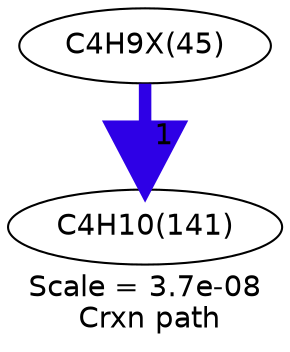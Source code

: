 digraph reaction_paths {
center=1;
s57 -> s15[fontname="Helvetica", style="setlinewidth(6)", arrowsize=3, color="0.7, 1.5, 0.9"
, label=" 1"];
s15 [ fontname="Helvetica", label="C4H10(141)"];
s57 [ fontname="Helvetica", label="C4H9X(45)"];
 label = "Scale = 3.7e-08\l Crxn path";
 fontname = "Helvetica";
}

